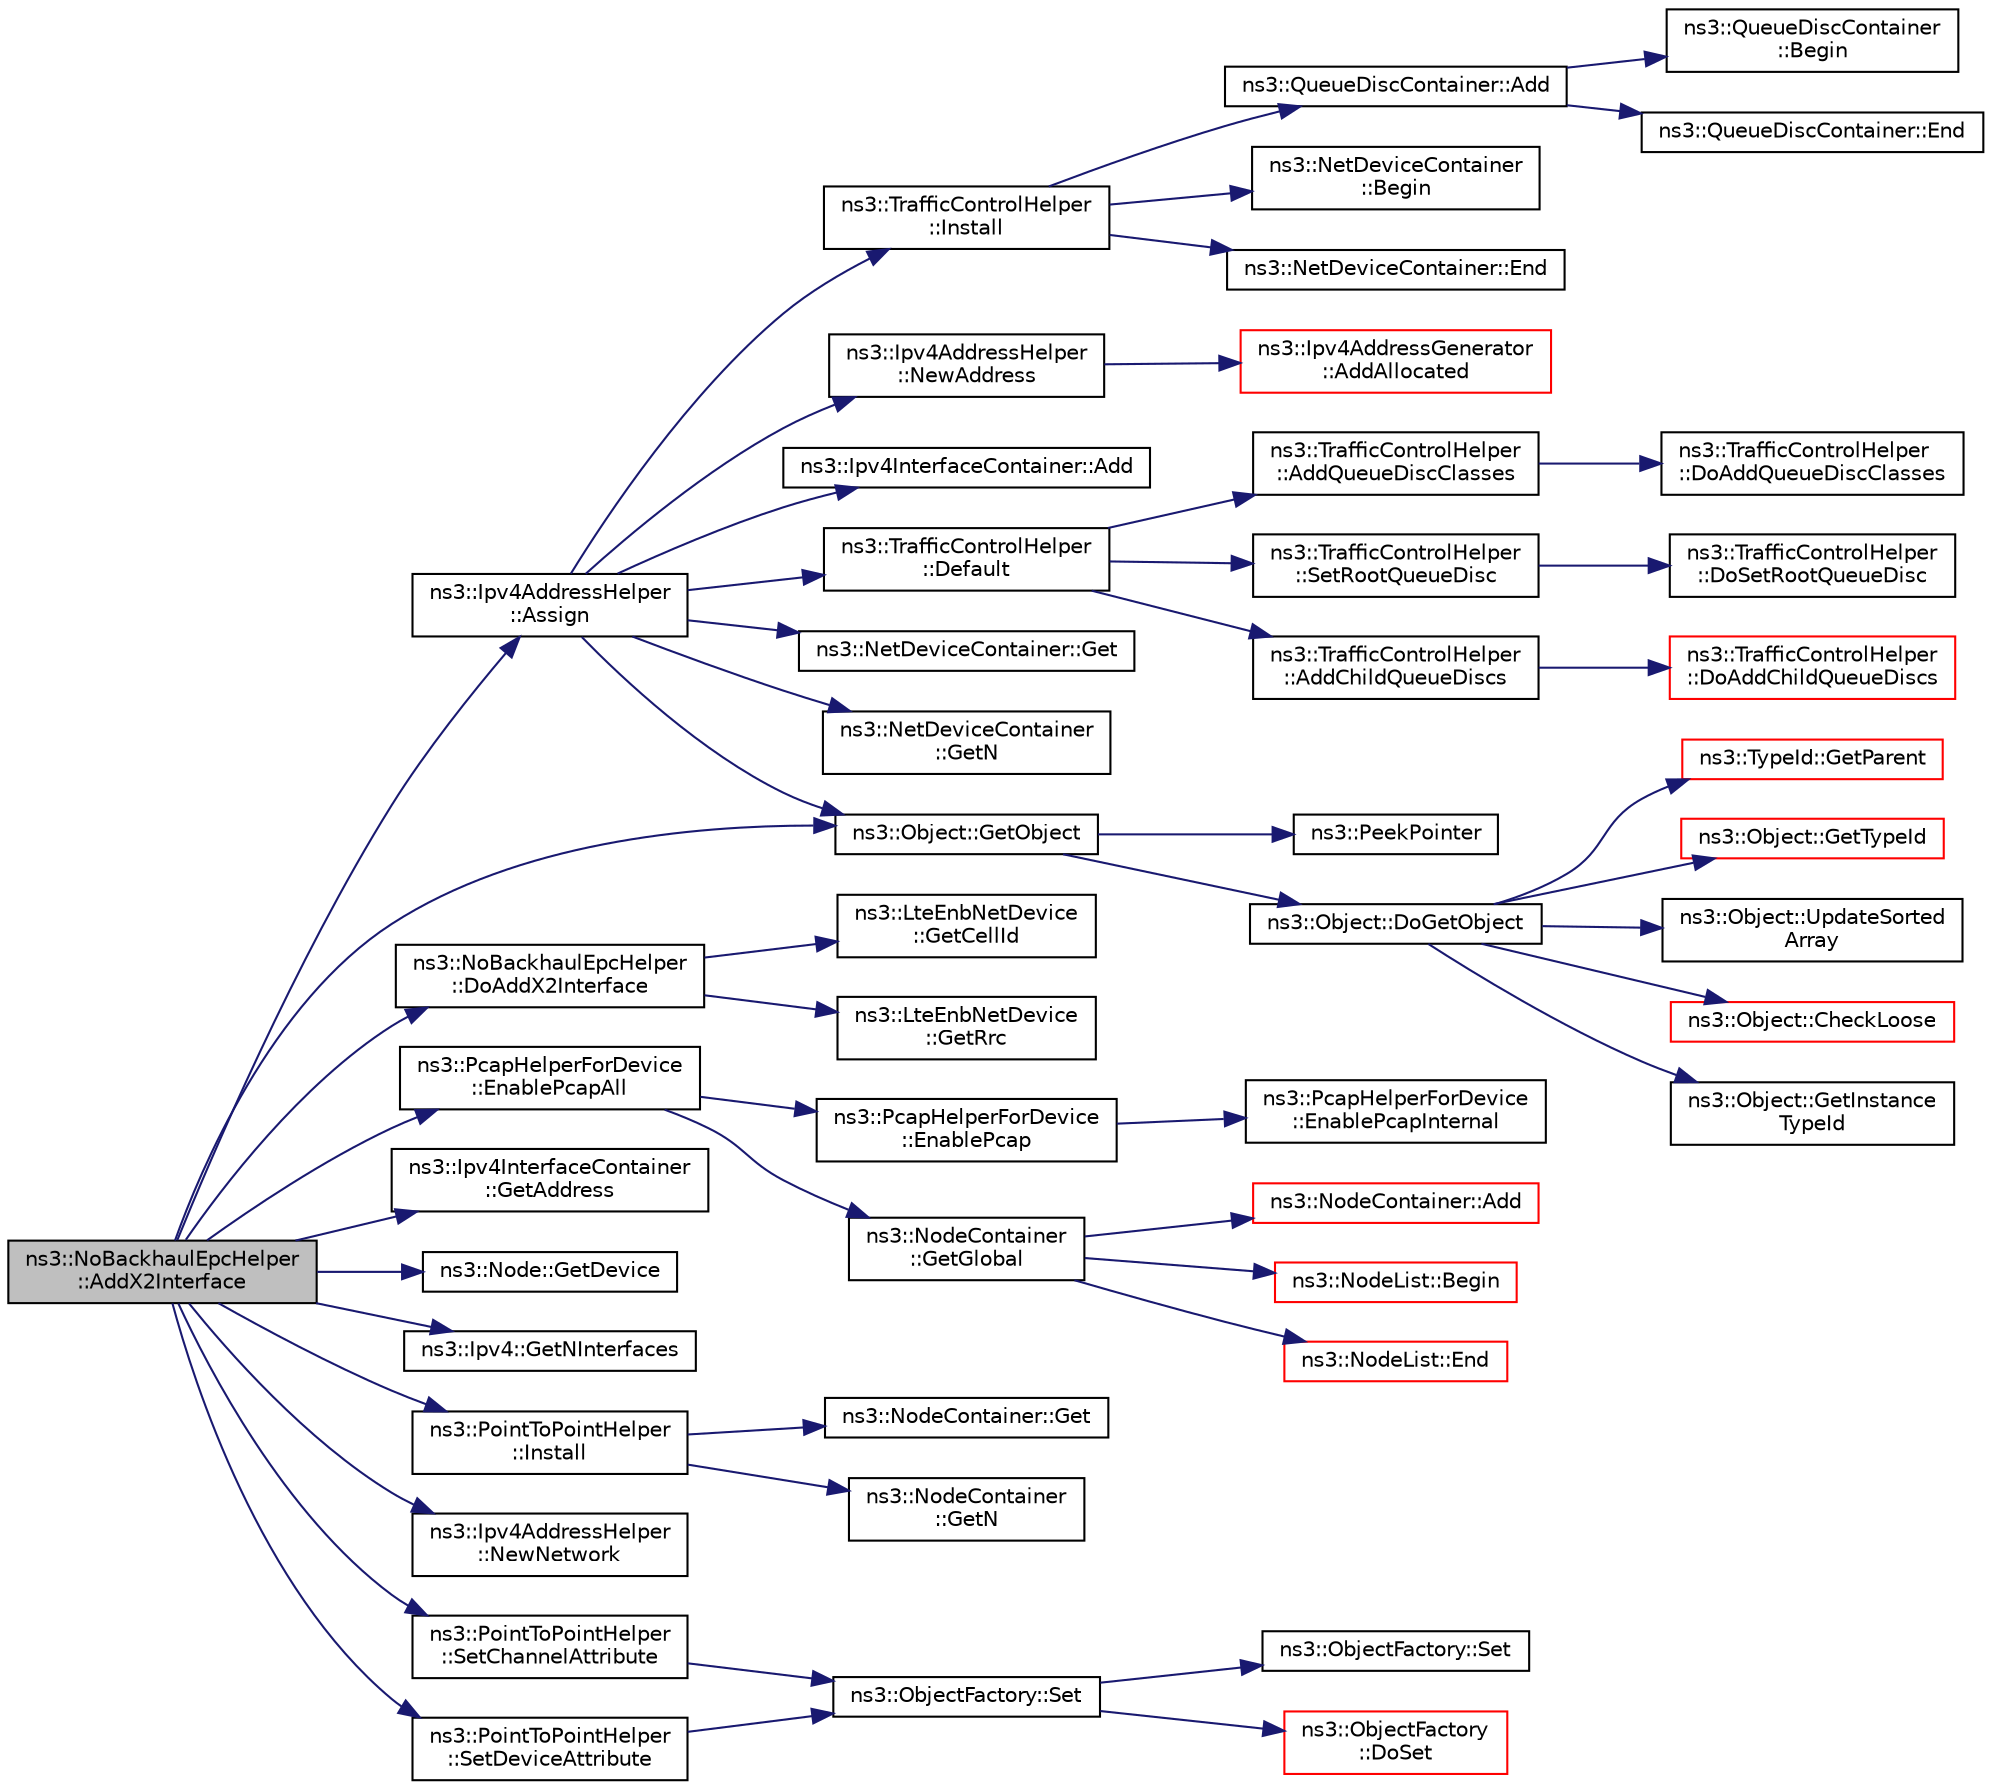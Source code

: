 digraph "ns3::NoBackhaulEpcHelper::AddX2Interface"
{
 // LATEX_PDF_SIZE
  edge [fontname="Helvetica",fontsize="10",labelfontname="Helvetica",labelfontsize="10"];
  node [fontname="Helvetica",fontsize="10",shape=record];
  rankdir="LR";
  Node1 [label="ns3::NoBackhaulEpcHelper\l::AddX2Interface",height=0.2,width=0.4,color="black", fillcolor="grey75", style="filled", fontcolor="black",tooltip="Add an X2 interface between two eNB."];
  Node1 -> Node2 [color="midnightblue",fontsize="10",style="solid",fontname="Helvetica"];
  Node2 [label="ns3::Ipv4AddressHelper\l::Assign",height=0.2,width=0.4,color="black", fillcolor="white", style="filled",URL="$classns3_1_1_ipv4_address_helper.html#af8e7f4a1a7e74c00014a1eac445a27af",tooltip="Assign IP addresses to the net devices specified in the container based on the current network prefix..."];
  Node2 -> Node3 [color="midnightblue",fontsize="10",style="solid",fontname="Helvetica"];
  Node3 [label="ns3::Ipv4InterfaceContainer::Add",height=0.2,width=0.4,color="black", fillcolor="white", style="filled",URL="$classns3_1_1_ipv4_interface_container.html#ae5e7881307c8d49c7606669ded6ac3d6",tooltip="Concatenate the entries in the other container with ours."];
  Node2 -> Node4 [color="midnightblue",fontsize="10",style="solid",fontname="Helvetica"];
  Node4 [label="ns3::TrafficControlHelper\l::Default",height=0.2,width=0.4,color="black", fillcolor="white", style="filled",URL="$classns3_1_1_traffic_control_helper.html#aaba7ae3ed1e75c5185e1787dc14a4e7e",tooltip=" "];
  Node4 -> Node5 [color="midnightblue",fontsize="10",style="solid",fontname="Helvetica"];
  Node5 [label="ns3::TrafficControlHelper\l::AddChildQueueDiscs",height=0.2,width=0.4,color="black", fillcolor="white", style="filled",URL="$classns3_1_1_traffic_control_helper.html#afffb87f2fcd02e1b42a4e073f9b90fc3",tooltip="Helper function used to attach a child queue disc (of the given type and with the given attributes) t..."];
  Node5 -> Node6 [color="midnightblue",fontsize="10",style="solid",fontname="Helvetica"];
  Node6 [label="ns3::TrafficControlHelper\l::DoAddChildQueueDiscs",height=0.2,width=0.4,color="red", fillcolor="white", style="filled",URL="$classns3_1_1_traffic_control_helper.html#aec5372ae89caa1e77a8f6ffebbe5a72d",tooltip="Actual implementation of the AddChildQueueDiscs method."];
  Node4 -> Node8 [color="midnightblue",fontsize="10",style="solid",fontname="Helvetica"];
  Node8 [label="ns3::TrafficControlHelper\l::AddQueueDiscClasses",height=0.2,width=0.4,color="black", fillcolor="white", style="filled",URL="$classns3_1_1_traffic_control_helper.html#ab7a17fe5077946861af5365d6c221c33",tooltip="Helper function used to add the given number of queue disc classes (of the given type and with the gi..."];
  Node8 -> Node9 [color="midnightblue",fontsize="10",style="solid",fontname="Helvetica"];
  Node9 [label="ns3::TrafficControlHelper\l::DoAddQueueDiscClasses",height=0.2,width=0.4,color="black", fillcolor="white", style="filled",URL="$classns3_1_1_traffic_control_helper.html#a8965fac3bf8ef16b1dea293c33bd3d37",tooltip="Actual implementation of the AddQueueDiscClasses method."];
  Node4 -> Node10 [color="midnightblue",fontsize="10",style="solid",fontname="Helvetica"];
  Node10 [label="ns3::TrafficControlHelper\l::SetRootQueueDisc",height=0.2,width=0.4,color="black", fillcolor="white", style="filled",URL="$classns3_1_1_traffic_control_helper.html#a2f79cb734ce27742d37c381700cbb7ba",tooltip="Helper function used to set a root queue disc of the given type and with the given attributes."];
  Node10 -> Node11 [color="midnightblue",fontsize="10",style="solid",fontname="Helvetica"];
  Node11 [label="ns3::TrafficControlHelper\l::DoSetRootQueueDisc",height=0.2,width=0.4,color="black", fillcolor="white", style="filled",URL="$classns3_1_1_traffic_control_helper.html#a23d1dd069850b2f1fbb7dec34ad6b3a5",tooltip="Actual implementation of the SetRootQueueDisc method."];
  Node2 -> Node12 [color="midnightblue",fontsize="10",style="solid",fontname="Helvetica"];
  Node12 [label="ns3::NetDeviceContainer::Get",height=0.2,width=0.4,color="black", fillcolor="white", style="filled",URL="$classns3_1_1_net_device_container.html#ae114b3a9fc193fee40c07e4a4207aef4",tooltip="Get the Ptr<NetDevice> stored in this container at a given index."];
  Node2 -> Node13 [color="midnightblue",fontsize="10",style="solid",fontname="Helvetica"];
  Node13 [label="ns3::NetDeviceContainer\l::GetN",height=0.2,width=0.4,color="black", fillcolor="white", style="filled",URL="$classns3_1_1_net_device_container.html#a44e6db6a23ab528c0a467e32a4046413",tooltip="Get the number of Ptr<NetDevice> stored in this container."];
  Node2 -> Node14 [color="midnightblue",fontsize="10",style="solid",fontname="Helvetica"];
  Node14 [label="ns3::Object::GetObject",height=0.2,width=0.4,color="black", fillcolor="white", style="filled",URL="$classns3_1_1_object.html#ad21f5401ff705cd29c37f931ea3afc18",tooltip="Get a pointer to the requested aggregated Object."];
  Node14 -> Node15 [color="midnightblue",fontsize="10",style="solid",fontname="Helvetica"];
  Node15 [label="ns3::Object::DoGetObject",height=0.2,width=0.4,color="black", fillcolor="white", style="filled",URL="$classns3_1_1_object.html#a7c009975f7c0994cb47a69f713745e0a",tooltip="Find an Object of TypeId tid in the aggregates of this Object."];
  Node15 -> Node16 [color="midnightblue",fontsize="10",style="solid",fontname="Helvetica"];
  Node16 [label="ns3::Object::CheckLoose",height=0.2,width=0.4,color="red", fillcolor="white", style="filled",URL="$classns3_1_1_object.html#a33b1d1c52665f27a2fd4857aef5618f2",tooltip="Check if any aggregated Objects have non-zero reference counts."];
  Node15 -> Node18 [color="midnightblue",fontsize="10",style="solid",fontname="Helvetica"];
  Node18 [label="ns3::Object::GetInstance\lTypeId",height=0.2,width=0.4,color="black", fillcolor="white", style="filled",URL="$classns3_1_1_object.html#a9a0bc0211cfab9842e1046b5c5810e5a",tooltip="Get the most derived TypeId for this Object."];
  Node15 -> Node19 [color="midnightblue",fontsize="10",style="solid",fontname="Helvetica"];
  Node19 [label="ns3::TypeId::GetParent",height=0.2,width=0.4,color="red", fillcolor="white", style="filled",URL="$classns3_1_1_type_id.html#ab84f81aee52154af39a8668b59c89d63",tooltip="Get the parent of this TypeId."];
  Node15 -> Node24 [color="midnightblue",fontsize="10",style="solid",fontname="Helvetica"];
  Node24 [label="ns3::Object::GetTypeId",height=0.2,width=0.4,color="red", fillcolor="white", style="filled",URL="$classns3_1_1_object.html#a1d040243983ab74ec923bde26d7cb7e7",tooltip="Register this type."];
  Node15 -> Node28 [color="midnightblue",fontsize="10",style="solid",fontname="Helvetica"];
  Node28 [label="ns3::Object::UpdateSorted\lArray",height=0.2,width=0.4,color="black", fillcolor="white", style="filled",URL="$classns3_1_1_object.html#ade62655b9680ca5ebf5af7e0fda7a21f",tooltip="Keep the list of aggregates in most-recently-used order."];
  Node14 -> Node29 [color="midnightblue",fontsize="10",style="solid",fontname="Helvetica"];
  Node29 [label="ns3::PeekPointer",height=0.2,width=0.4,color="black", fillcolor="white", style="filled",URL="$namespacens3.html#af2a7557fe9afdd98d8f6f8f6e412cf5a",tooltip=" "];
  Node2 -> Node30 [color="midnightblue",fontsize="10",style="solid",fontname="Helvetica"];
  Node30 [label="ns3::TrafficControlHelper\l::Install",height=0.2,width=0.4,color="black", fillcolor="white", style="filled",URL="$classns3_1_1_traffic_control_helper.html#a0aa6a8e2fbb1c196589e16f48c99f0b9",tooltip=" "];
  Node30 -> Node31 [color="midnightblue",fontsize="10",style="solid",fontname="Helvetica"];
  Node31 [label="ns3::QueueDiscContainer::Add",height=0.2,width=0.4,color="black", fillcolor="white", style="filled",URL="$classns3_1_1_queue_disc_container.html#a0520ac277a87beaeda5608dd8bfd37a4",tooltip="Append the contents of another QueueDiscContainer to the end of this container."];
  Node31 -> Node32 [color="midnightblue",fontsize="10",style="solid",fontname="Helvetica"];
  Node32 [label="ns3::QueueDiscContainer\l::Begin",height=0.2,width=0.4,color="black", fillcolor="white", style="filled",URL="$classns3_1_1_queue_disc_container.html#ae3bea4b5a8890063078ba906488b83a9",tooltip="Get a const iterator which refers to the first QueueDisc in the container."];
  Node31 -> Node33 [color="midnightblue",fontsize="10",style="solid",fontname="Helvetica"];
  Node33 [label="ns3::QueueDiscContainer::End",height=0.2,width=0.4,color="black", fillcolor="white", style="filled",URL="$classns3_1_1_queue_disc_container.html#a0fa924aaba9ff381ee0439db1f6e2e8a",tooltip="Get a const iterator which indicates past-the-last QueueDisc in the container."];
  Node30 -> Node34 [color="midnightblue",fontsize="10",style="solid",fontname="Helvetica"];
  Node34 [label="ns3::NetDeviceContainer\l::Begin",height=0.2,width=0.4,color="black", fillcolor="white", style="filled",URL="$classns3_1_1_net_device_container.html#a4ddc336af319061f5b61c515f0453242",tooltip="Get an iterator which refers to the first NetDevice in the container."];
  Node30 -> Node35 [color="midnightblue",fontsize="10",style="solid",fontname="Helvetica"];
  Node35 [label="ns3::NetDeviceContainer::End",height=0.2,width=0.4,color="black", fillcolor="white", style="filled",URL="$classns3_1_1_net_device_container.html#a436d9df206570861f96c3f278eaccb92",tooltip="Get an iterator which indicates past-the-last NetDevice in the container."];
  Node2 -> Node36 [color="midnightblue",fontsize="10",style="solid",fontname="Helvetica"];
  Node36 [label="ns3::Ipv4AddressHelper\l::NewAddress",height=0.2,width=0.4,color="black", fillcolor="white", style="filled",URL="$classns3_1_1_ipv4_address_helper.html#a9d6bc3cd8def204f9c253fce666b2edd",tooltip="Increment the IP address counter used to allocate IP addresses."];
  Node36 -> Node37 [color="midnightblue",fontsize="10",style="solid",fontname="Helvetica"];
  Node37 [label="ns3::Ipv4AddressGenerator\l::AddAllocated",height=0.2,width=0.4,color="red", fillcolor="white", style="filled",URL="$classns3_1_1_ipv4_address_generator.html#aaf2a4f76afaf064183151f874019e2d6",tooltip="Add the Ipv4Address to the list of IPv4 entries."];
  Node1 -> Node39 [color="midnightblue",fontsize="10",style="solid",fontname="Helvetica"];
  Node39 [label="ns3::NoBackhaulEpcHelper\l::DoAddX2Interface",height=0.2,width=0.4,color="black", fillcolor="white", style="filled",URL="$classns3_1_1_no_backhaul_epc_helper.html#ad603c5c8daec7c9a3d6da5421f349c20",tooltip="DoAddX2Interface: Call AddX2Interface on top of the Enb device pointers."];
  Node39 -> Node40 [color="midnightblue",fontsize="10",style="solid",fontname="Helvetica"];
  Node40 [label="ns3::LteEnbNetDevice\l::GetCellId",height=0.2,width=0.4,color="black", fillcolor="white", style="filled",URL="$classns3_1_1_lte_enb_net_device.html#af8327c717527f8a70838fa95becc2adb",tooltip=" "];
  Node39 -> Node41 [color="midnightblue",fontsize="10",style="solid",fontname="Helvetica"];
  Node41 [label="ns3::LteEnbNetDevice\l::GetRrc",height=0.2,width=0.4,color="black", fillcolor="white", style="filled",URL="$classns3_1_1_lte_enb_net_device.html#a7f13136ed88d218448df94cac4748cdd",tooltip=" "];
  Node1 -> Node42 [color="midnightblue",fontsize="10",style="solid",fontname="Helvetica"];
  Node42 [label="ns3::PcapHelperForDevice\l::EnablePcapAll",height=0.2,width=0.4,color="black", fillcolor="white", style="filled",URL="$classns3_1_1_pcap_helper_for_device.html#a4ab183a2512120200d4a0e5d8ececd49",tooltip="Enable pcap output on each device (which is of the appropriate type) in the set of all nodes created ..."];
  Node42 -> Node43 [color="midnightblue",fontsize="10",style="solid",fontname="Helvetica"];
  Node43 [label="ns3::PcapHelperForDevice\l::EnablePcap",height=0.2,width=0.4,color="black", fillcolor="white", style="filled",URL="$classns3_1_1_pcap_helper_for_device.html#a74866def9a881aa9d5c5be1225a26722",tooltip="Enable pcap output the indicated net device."];
  Node43 -> Node44 [color="midnightblue",fontsize="10",style="solid",fontname="Helvetica"];
  Node44 [label="ns3::PcapHelperForDevice\l::EnablePcapInternal",height=0.2,width=0.4,color="black", fillcolor="white", style="filled",URL="$classns3_1_1_pcap_helper_for_device.html#aae5c1fa77e45af342b1e3f70bf604e0f",tooltip="Enable pcap output the indicated net device."];
  Node42 -> Node45 [color="midnightblue",fontsize="10",style="solid",fontname="Helvetica"];
  Node45 [label="ns3::NodeContainer\l::GetGlobal",height=0.2,width=0.4,color="black", fillcolor="white", style="filled",URL="$classns3_1_1_node_container.html#a687e8f9ceb74d0ce3b06591c9f44c9ed",tooltip="Create a NodeContainer that contains a list of all nodes created through NodeContainer::Create() and ..."];
  Node45 -> Node46 [color="midnightblue",fontsize="10",style="solid",fontname="Helvetica"];
  Node46 [label="ns3::NodeContainer::Add",height=0.2,width=0.4,color="red", fillcolor="white", style="filled",URL="$classns3_1_1_node_container.html#aa60b3a0e70f2fb324e16ffcf8bf31fcb",tooltip="Append the contents of another NodeContainer to the end of this container."];
  Node45 -> Node49 [color="midnightblue",fontsize="10",style="solid",fontname="Helvetica"];
  Node49 [label="ns3::NodeList::Begin",height=0.2,width=0.4,color="red", fillcolor="white", style="filled",URL="$classns3_1_1_node_list.html#a93d2211831f5cb71d1dbb721e2721d7f",tooltip=" "];
  Node45 -> Node104 [color="midnightblue",fontsize="10",style="solid",fontname="Helvetica"];
  Node104 [label="ns3::NodeList::End",height=0.2,width=0.4,color="red", fillcolor="white", style="filled",URL="$classns3_1_1_node_list.html#a027a558c16e6078e25c7ffc67becb559",tooltip=" "];
  Node1 -> Node105 [color="midnightblue",fontsize="10",style="solid",fontname="Helvetica"];
  Node105 [label="ns3::Ipv4InterfaceContainer\l::GetAddress",height=0.2,width=0.4,color="black", fillcolor="white", style="filled",URL="$classns3_1_1_ipv4_interface_container.html#ae708067c27bd8019edd3c0311ff150b3",tooltip=" "];
  Node1 -> Node106 [color="midnightblue",fontsize="10",style="solid",fontname="Helvetica"];
  Node106 [label="ns3::Node::GetDevice",height=0.2,width=0.4,color="black", fillcolor="white", style="filled",URL="$classns3_1_1_node.html#ad5e10d46d12a255573c53d5db0fc043b",tooltip="Retrieve the index-th NetDevice associated to this node."];
  Node1 -> Node107 [color="midnightblue",fontsize="10",style="solid",fontname="Helvetica"];
  Node107 [label="ns3::Ipv4::GetNInterfaces",height=0.2,width=0.4,color="black", fillcolor="white", style="filled",URL="$classns3_1_1_ipv4.html#ae761207b8bb5414a47e9d5954ca1f1ed",tooltip=" "];
  Node1 -> Node14 [color="midnightblue",fontsize="10",style="solid",fontname="Helvetica"];
  Node1 -> Node108 [color="midnightblue",fontsize="10",style="solid",fontname="Helvetica"];
  Node108 [label="ns3::PointToPointHelper\l::Install",height=0.2,width=0.4,color="black", fillcolor="white", style="filled",URL="$classns3_1_1_point_to_point_helper.html#ab9162fea3e88722666fed1106df1f9ec",tooltip=" "];
  Node108 -> Node109 [color="midnightblue",fontsize="10",style="solid",fontname="Helvetica"];
  Node109 [label="ns3::NodeContainer::Get",height=0.2,width=0.4,color="black", fillcolor="white", style="filled",URL="$classns3_1_1_node_container.html#aff885e5a6b02ca4a27f5725de647d96e",tooltip="Get the Ptr<Node> stored in this container at a given index."];
  Node108 -> Node110 [color="midnightblue",fontsize="10",style="solid",fontname="Helvetica"];
  Node110 [label="ns3::NodeContainer\l::GetN",height=0.2,width=0.4,color="black", fillcolor="white", style="filled",URL="$classns3_1_1_node_container.html#a35aed8b8abb7b7988b086f66d15cdda9",tooltip="Get the number of Ptr<Node> stored in this container."];
  Node1 -> Node111 [color="midnightblue",fontsize="10",style="solid",fontname="Helvetica"];
  Node111 [label="ns3::Ipv4AddressHelper\l::NewNetwork",height=0.2,width=0.4,color="black", fillcolor="white", style="filled",URL="$classns3_1_1_ipv4_address_helper.html#a3277d133ef0d2669934a16a8206ba8e4",tooltip="Increment the network number and reset the IP address counter to the base value provided in the SetBa..."];
  Node1 -> Node112 [color="midnightblue",fontsize="10",style="solid",fontname="Helvetica"];
  Node112 [label="ns3::PointToPointHelper\l::SetChannelAttribute",height=0.2,width=0.4,color="black", fillcolor="white", style="filled",URL="$classns3_1_1_point_to_point_helper.html#a6b5317fd17fb61e5a53f8d66a90b63b9",tooltip="Set an attribute value to be propagated to each Channel created by the helper."];
  Node112 -> Node113 [color="midnightblue",fontsize="10",style="solid",fontname="Helvetica"];
  Node113 [label="ns3::ObjectFactory::Set",height=0.2,width=0.4,color="black", fillcolor="white", style="filled",URL="$classns3_1_1_object_factory.html#a3c9d5ed564f08ab4427e113bcc48e1d4",tooltip="Set an attribute to be set during construction."];
  Node113 -> Node114 [color="midnightblue",fontsize="10",style="solid",fontname="Helvetica"];
  Node114 [label="ns3::ObjectFactory\l::DoSet",height=0.2,width=0.4,color="red", fillcolor="white", style="filled",URL="$classns3_1_1_object_factory.html#aadb67a8cecc138001fd042e4960123f3",tooltip="Set an attribute to be set during construction."];
  Node113 -> Node118 [color="midnightblue",fontsize="10",style="solid",fontname="Helvetica"];
  Node118 [label="ns3::ObjectFactory::Set",height=0.2,width=0.4,color="black", fillcolor="white", style="filled",URL="$classns3_1_1_object_factory.html#a1326db5a97a5f238f859cee6df754029",tooltip="Base case to stop the recursion performed by the templated version of this method."];
  Node1 -> Node119 [color="midnightblue",fontsize="10",style="solid",fontname="Helvetica"];
  Node119 [label="ns3::PointToPointHelper\l::SetDeviceAttribute",height=0.2,width=0.4,color="black", fillcolor="white", style="filled",URL="$classns3_1_1_point_to_point_helper.html#a4577f5ab8c387e5528af2e0fbab1152e",tooltip="Set an attribute value to be propagated to each NetDevice created by the helper."];
  Node119 -> Node113 [color="midnightblue",fontsize="10",style="solid",fontname="Helvetica"];
}
